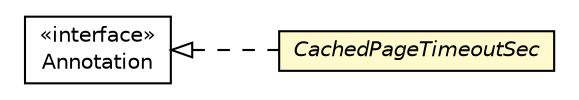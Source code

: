 #!/usr/local/bin/dot
#
# Class diagram 
# Generated by UMLGraph version R5_6-24-gf6e263 (http://www.umlgraph.org/)
#

digraph G {
	edge [fontname="Helvetica",fontsize=10,labelfontname="Helvetica",labelfontsize=10];
	node [fontname="Helvetica",fontsize=10,shape=plaintext];
	nodesep=0.25;
	ranksep=0.5;
	rankdir=LR;
	// com.gwtplatform.crawlerservice.server.CachedPageTimeoutSec
	c105542 [label=<<table title="com.gwtplatform.crawlerservice.server.CachedPageTimeoutSec" border="0" cellborder="1" cellspacing="0" cellpadding="2" port="p" bgcolor="lemonChiffon" href="./CachedPageTimeoutSec.html">
		<tr><td><table border="0" cellspacing="0" cellpadding="1">
<tr><td align="center" balign="center"><font face="Helvetica-Oblique"> CachedPageTimeoutSec </font></td></tr>
		</table></td></tr>
		</table>>, URL="./CachedPageTimeoutSec.html", fontname="Helvetica", fontcolor="black", fontsize=10.0];
	//com.gwtplatform.crawlerservice.server.CachedPageTimeoutSec implements java.lang.annotation.Annotation
	c105789:p -> c105542:p [dir=back,arrowtail=empty,style=dashed];
	// java.lang.annotation.Annotation
	c105789 [label=<<table title="java.lang.annotation.Annotation" border="0" cellborder="1" cellspacing="0" cellpadding="2" port="p" href="http://download.oracle.com/javase/6/docs/api/java/lang/annotation/Annotation.html">
		<tr><td><table border="0" cellspacing="0" cellpadding="1">
<tr><td align="center" balign="center"> &#171;interface&#187; </td></tr>
<tr><td align="center" balign="center"> Annotation </td></tr>
		</table></td></tr>
		</table>>, URL="http://download.oracle.com/javase/6/docs/api/java/lang/annotation/Annotation.html", fontname="Helvetica", fontcolor="black", fontsize=10.0];
}

